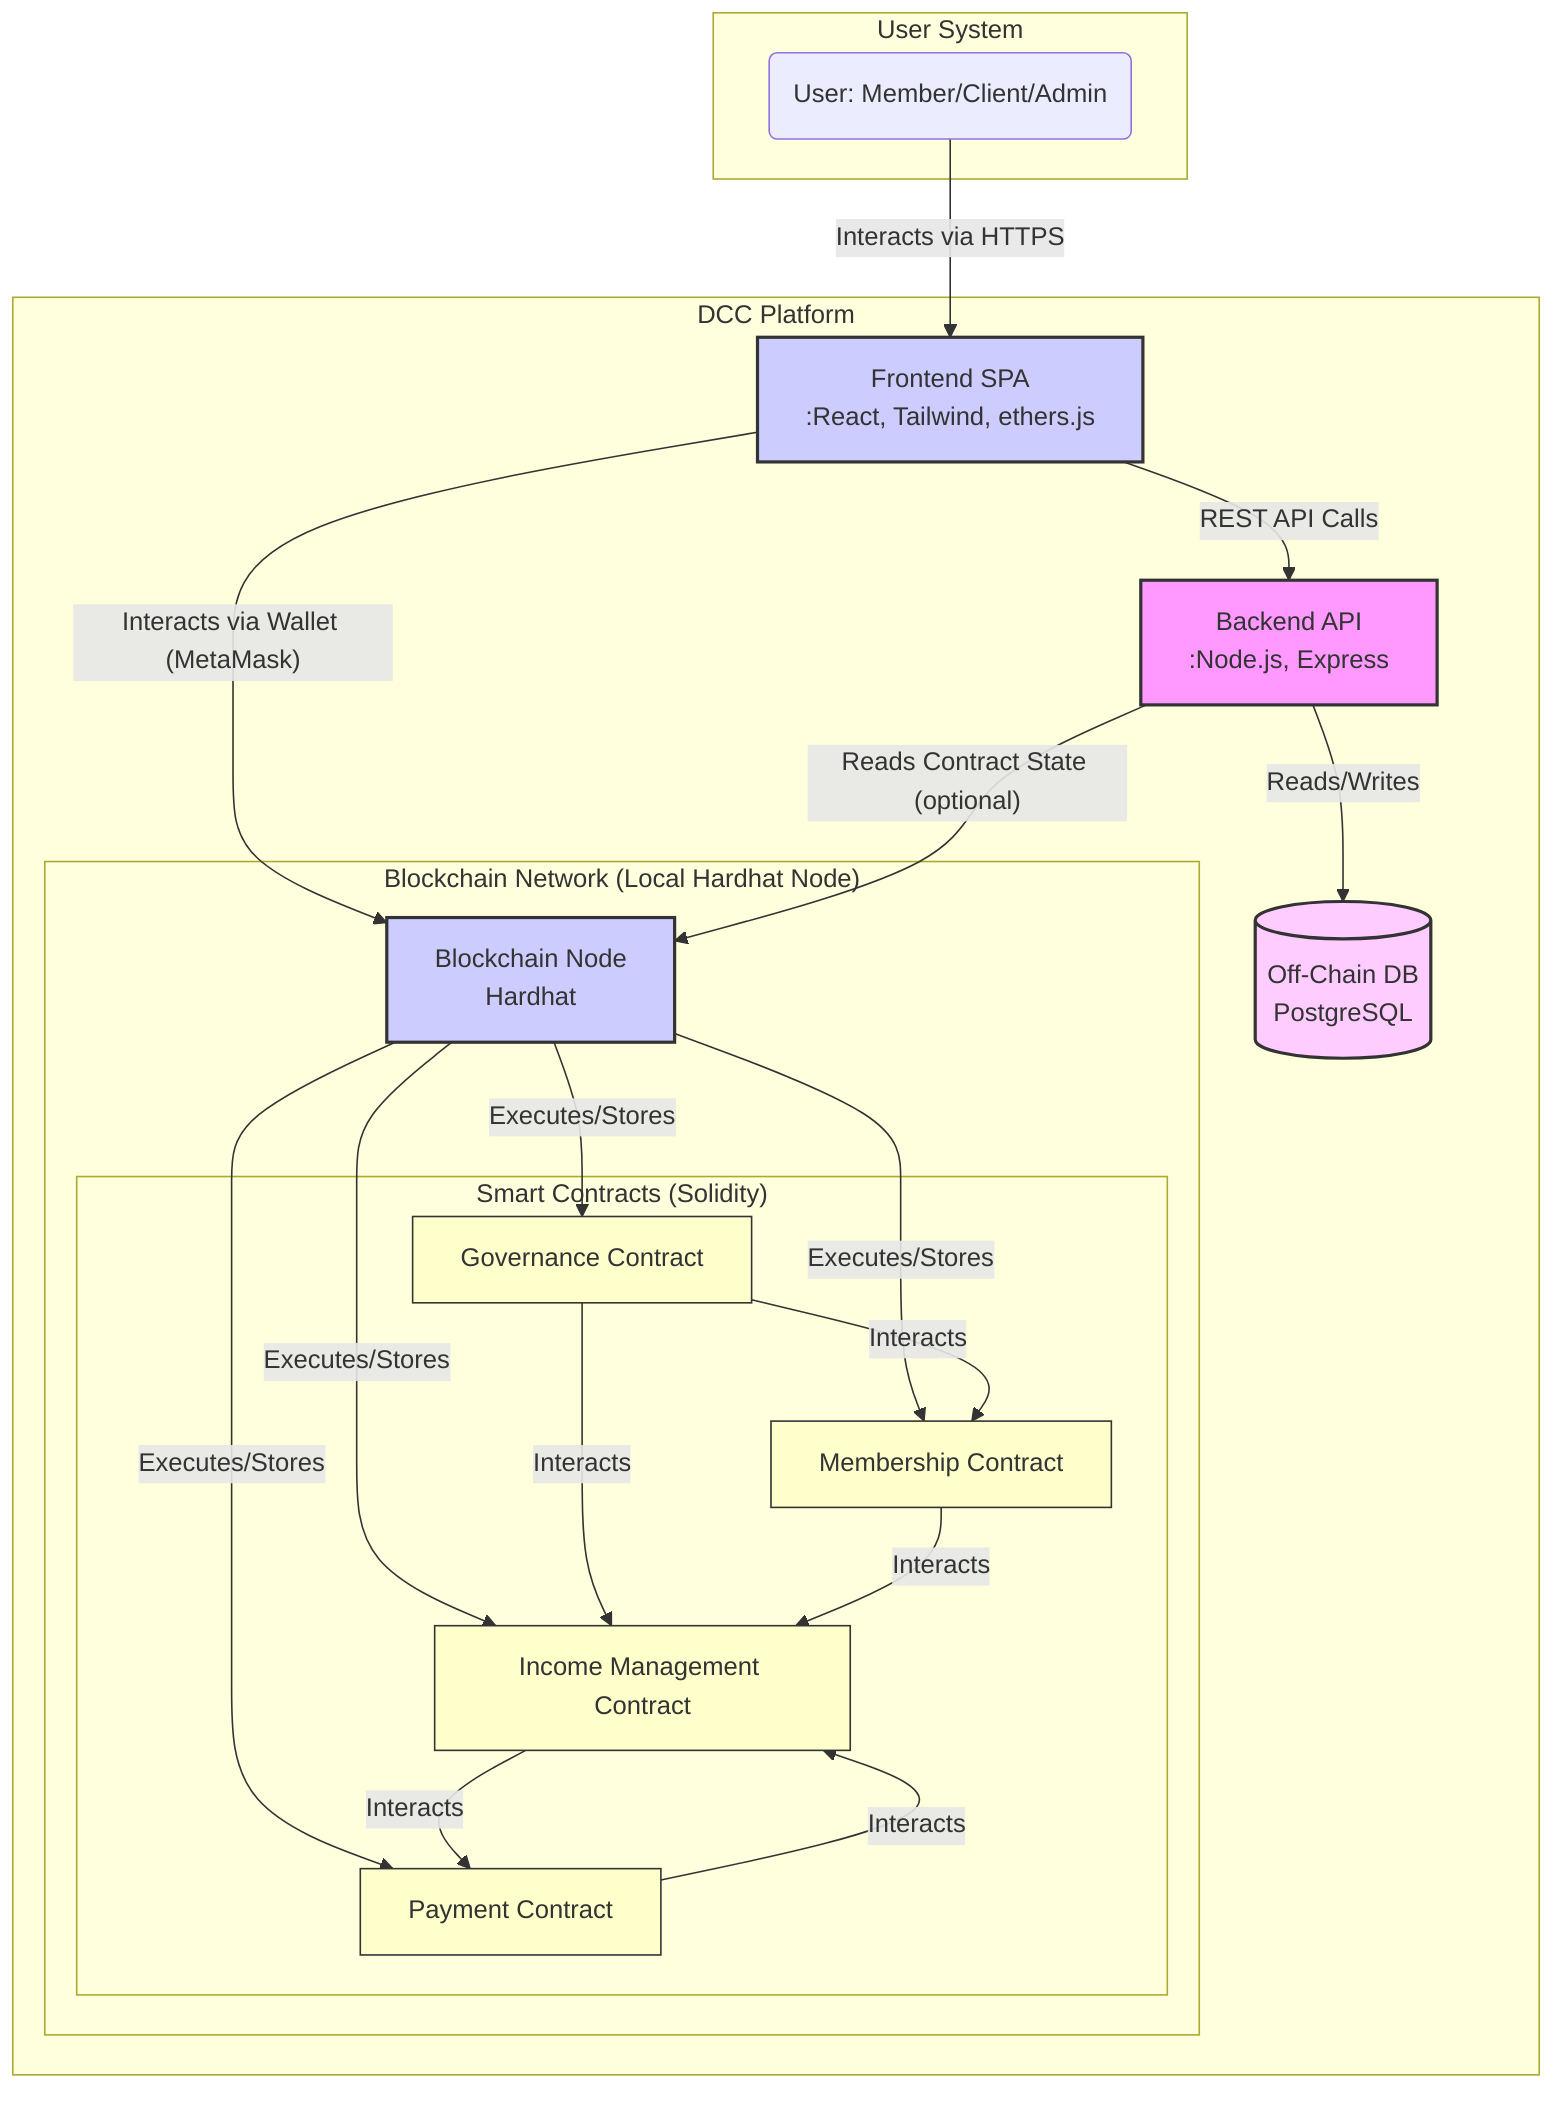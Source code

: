 graph TD
    subgraph "User System"
        User(User: Member/Client/Admin)
    end

    subgraph "DCC Platform"
        Frontend[Frontend SPA<br> :React, Tailwind, ethers.js]
        BackendAPI[Backend API<br> :Node.js, Express]
        DB[(Off-Chain DB<br>PostgreSQL)]
        subgraph "Blockchain Network (Local Hardhat Node)"
            BCNode[Blockchain Node<br>Hardhat]
            subgraph "Smart Contracts (Solidity)"
                GovSC[Governance Contract]
                IncomeSC[Income Management Contract]
                MemberSC[Membership Contract]
                PaymentSC[Payment Contract]
            end
        end
    end

    User -- Interacts via HTTPS --> Frontend
    Frontend -- Interacts via Wallet (MetaMask) --> BCNode
    Frontend -- REST API Calls --> BackendAPI
    BackendAPI -- Reads/Writes --> DB
    BackendAPI -- Reads Contract State (optional) --> BCNode
    BCNode -- Executes/Stores --> GovSC
    BCNode -- Executes/Stores --> IncomeSC
    BCNode -- Executes/Stores --> MemberSC
    BCNode -- Executes/Stores --> PaymentSC

    GovSC -- Interacts --> MemberSC
    GovSC -- Interacts --> IncomeSC
    IncomeSC -- Interacts --> PaymentSC
    MemberSC -- Interacts --> IncomeSC
    PaymentSC -- Interacts --> IncomeSC

    style Frontend fill:#ccf,stroke:#333,stroke-width:2px
    style BackendAPI fill:#f9f,stroke:#333,stroke-width:2px
    style DB fill:#fcf,stroke:#333,stroke-width:2px
    style BCNode fill:#ccf,stroke:#333,stroke-width:2px
    style GovSC fill:#ffc,stroke:#333,stroke-width:1px
    style IncomeSC fill:#ffc,stroke:#333,stroke-width:1px
    style MemberSC fill:#ffc,stroke:#333,stroke-width:1px
    style PaymentSC fill:#ffc,stroke:#333,stroke-width:1px